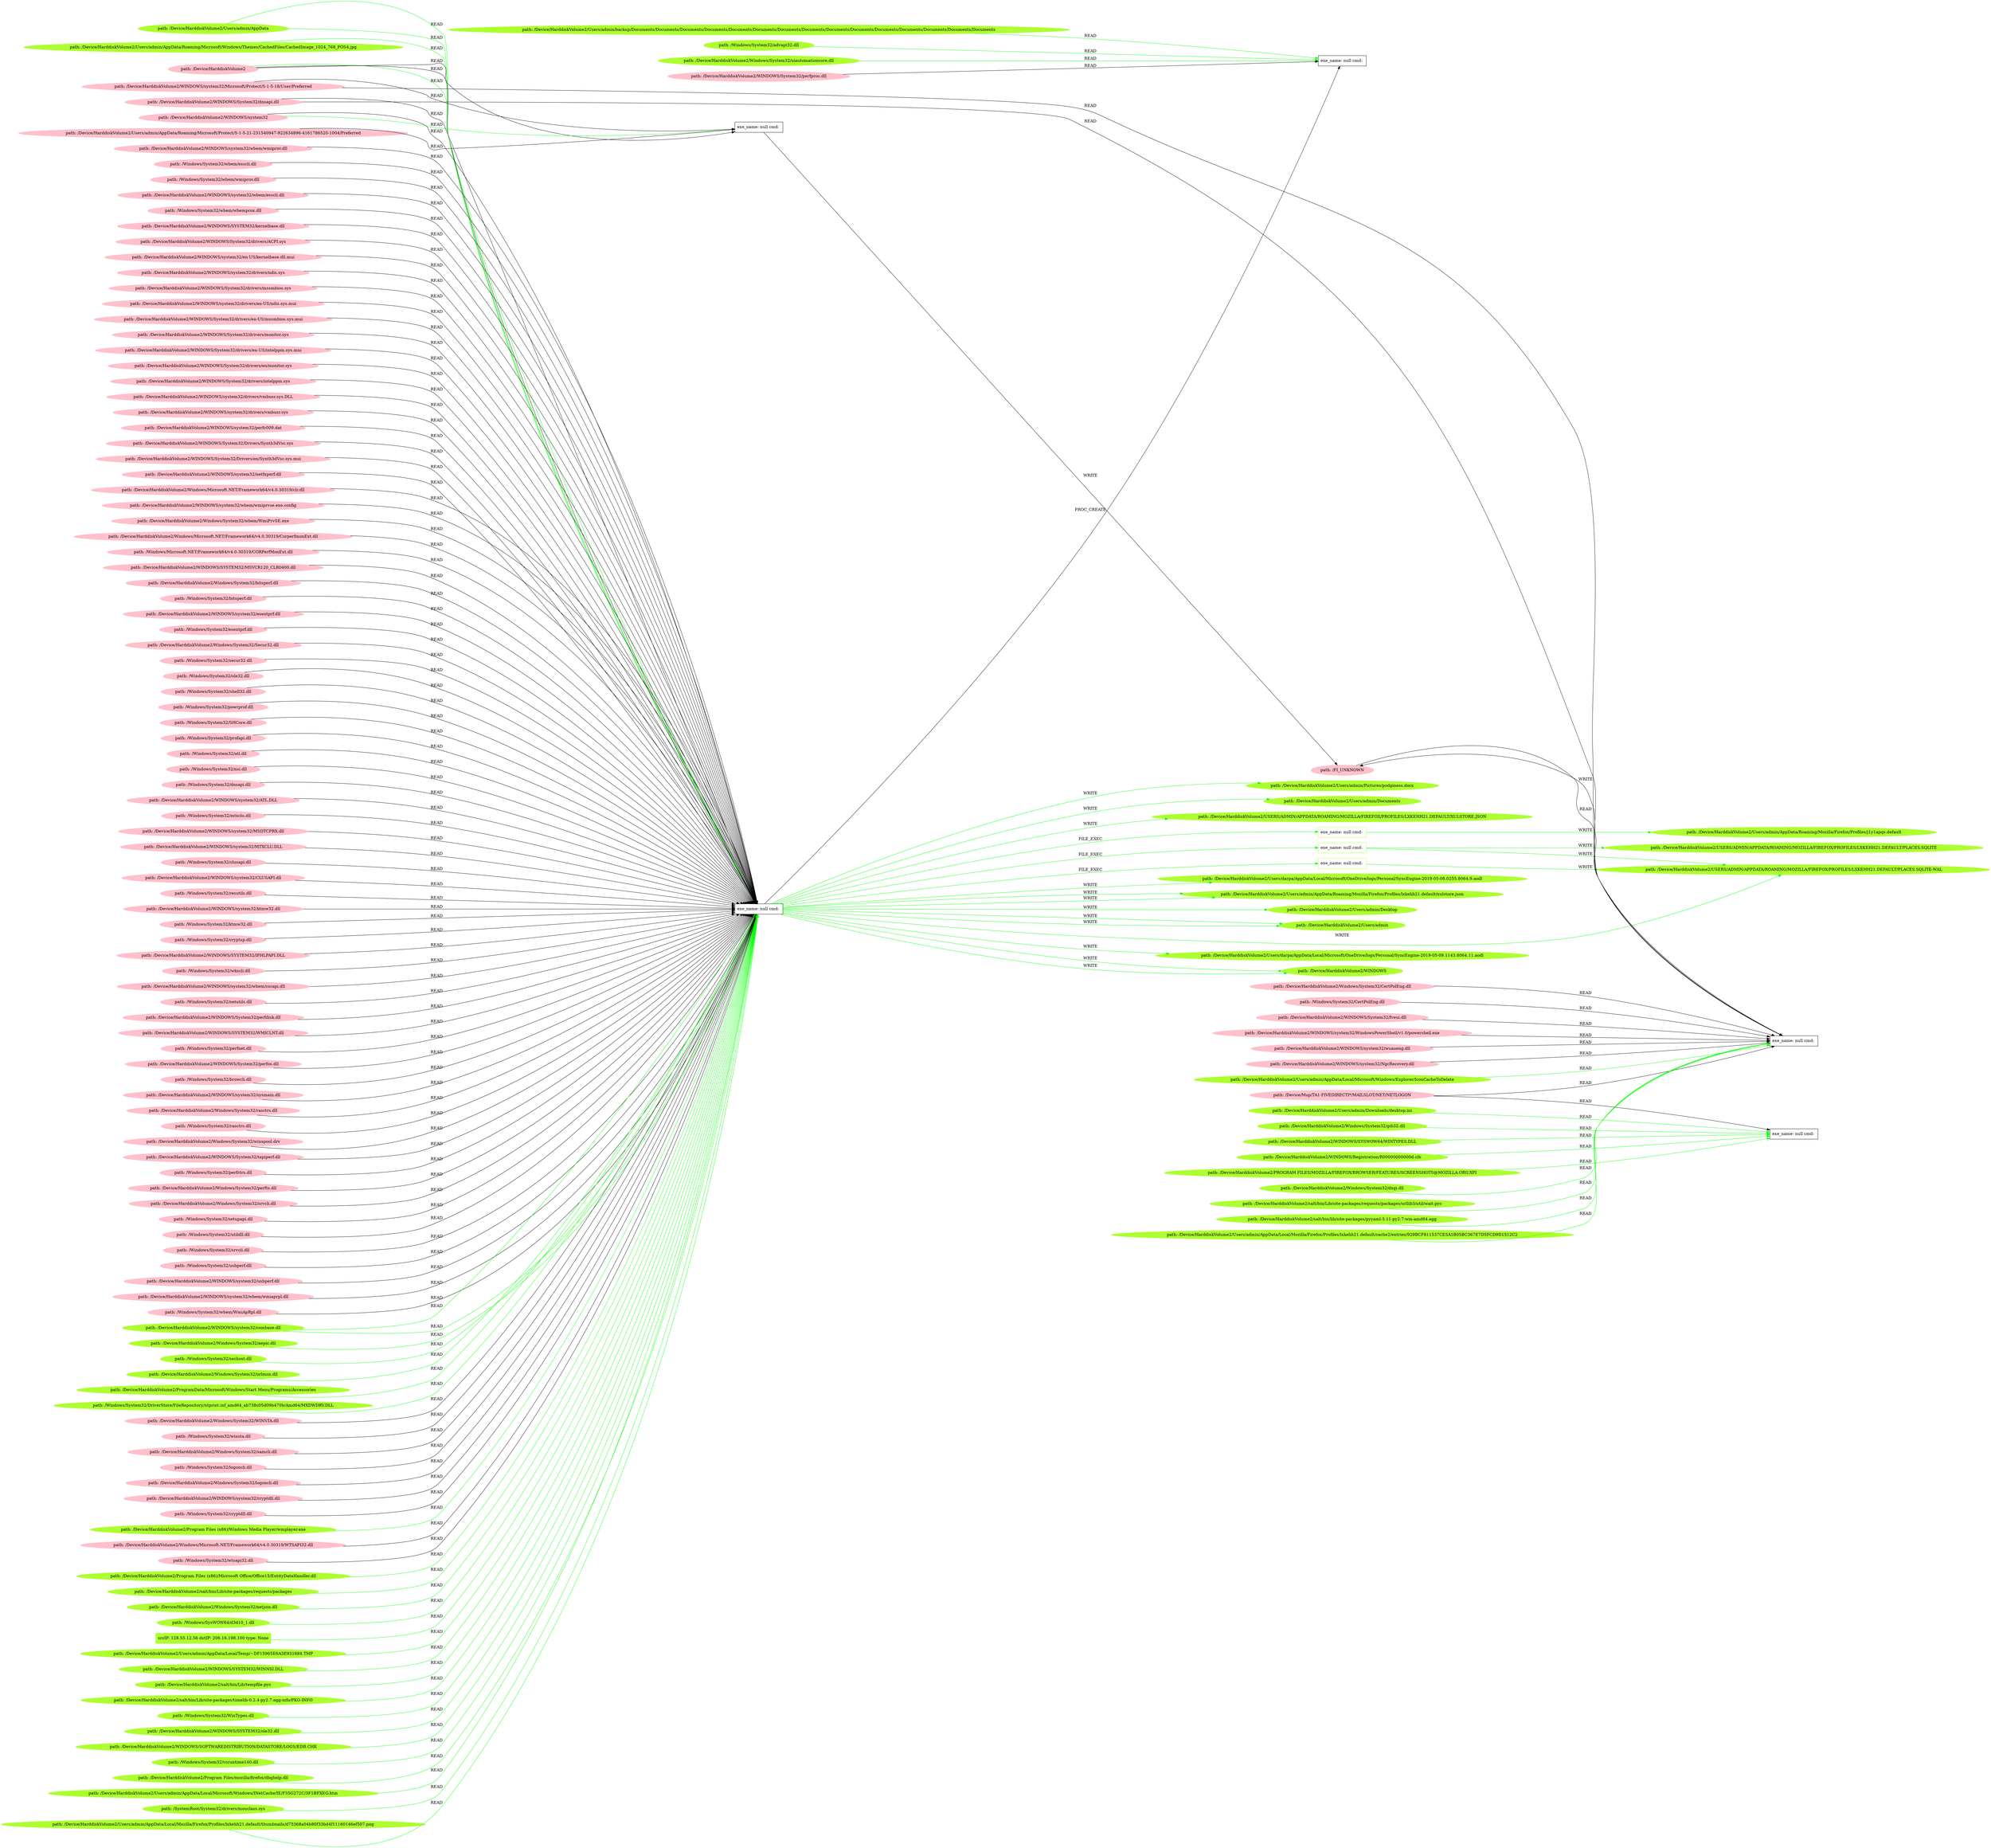 digraph {
	rankdir=LR
	32 [label="exe_name: null cmd: " color=black shape=box style=solid]
	210 [label="exe_name: null cmd: " color=greenyellow shape=box style=solid]
	32 -> 210 [label=FILE_EXEC color=green]
	32 [label="exe_name: null cmd: " color=black shape=box style=solid]
	231 [label="exe_name: null cmd: " color=greenyellow shape=box style=solid]
	32 -> 231 [label=FILE_EXEC color=green]
	32 [label="exe_name: null cmd: " color=black shape=box style=solid]
	238 [label="exe_name: null cmd: " color=greenyellow shape=box style=solid]
	32 -> 238 [label=FILE_EXEC color=green]
	205 [label="path: /Device/HarddiskVolume2/Users/admin/AppData" color=greenyellow shape=oval style=filled]
	32 [label="exe_name: null cmd: " color=black shape=box style=solid]
	205 -> 32 [label=READ color=green]
	230 [label="path: /Device/HarddiskVolume2/Users/admin/AppData/Roaming/Microsoft/Windows/Themes/CachedFiles/CachedImage_1024_768_POS4.jpg" color=greenyellow shape=oval style=filled]
	32 [label="exe_name: null cmd: " color=black shape=box style=solid]
	230 -> 32 [label=READ color=green]
	188 [label="path: /Device/HarddiskVolume2/Users/admin/Downloads/desktop.ini" color=greenyellow shape=oval style=filled]
	25 [label="exe_name: null cmd: " color=black shape=box style=solid]
	188 -> 25 [label=READ color=green]
	160 [label="path: /Device/HarddiskVolume2" color=pink shape=oval style=filled]
	23 [label="exe_name: null cmd: " color=black shape=box style=solid]
	160 -> 23 [label=READ color=black]
	154 [label="path: /Device/HarddiskVolume2/WINDOWS/system32/Microsoft/Protect/S-1-5-18/User/Preferred" color=pink shape=oval style=filled]
	23 [label="exe_name: null cmd: " color=black shape=box style=solid]
	154 -> 23 [label=READ color=black]
	190 [label="path: /Device/HarddiskVolume2/Windows/System32/gdi32.dll" color=greenyellow shape=oval style=filled]
	25 [label="exe_name: null cmd: " color=black shape=box style=solid]
	190 -> 25 [label=READ color=green]
	148 [label="path: /Device/HarddiskVolume2/WINDOWS/system32/wbem/wmiprov.dll" color=pink shape=oval style=filled]
	32 [label="exe_name: null cmd: " color=black shape=box style=solid]
	148 -> 32 [label=READ color=black]
	6 [label="path: /Windows/System32/wbem/esscli.dll" color=pink shape=oval style=filled]
	32 [label="exe_name: null cmd: " color=black shape=box style=solid]
	6 -> 32 [label=READ color=black]
	134 [label="path: /Windows/System32/wbem/wmiprov.dll" color=pink shape=oval style=filled]
	32 [label="exe_name: null cmd: " color=black shape=box style=solid]
	134 -> 32 [label=READ color=black]
	31 [label="path: /Device/HarddiskVolume2/WINDOWS/system32/wbem/esscli.dll" color=pink shape=oval style=filled]
	32 [label="exe_name: null cmd: " color=black shape=box style=solid]
	31 -> 32 [label=READ color=black]
	108 [label="path: /Windows/System32/wbem/wbemprox.dll" color=pink shape=oval style=filled]
	32 [label="exe_name: null cmd: " color=black shape=box style=solid]
	108 -> 32 [label=READ color=black]
	34 [label="path: /Device/HarddiskVolume2/WINDOWS/SYSTEM32/kernelbase.dll" color=pink shape=oval style=filled]
	32 [label="exe_name: null cmd: " color=black shape=box style=solid]
	34 -> 32 [label=READ color=black]
	124 [label="path: /Device/HarddiskVolume2/WINDOWS/System32/drivers/ACPI.sys" color=pink shape=oval style=filled]
	32 [label="exe_name: null cmd: " color=black shape=box style=solid]
	124 -> 32 [label=READ color=black]
	7 [label="path: /Device/HarddiskVolume2/WINDOWS/system32/en-US/kernelbase.dll.mui" color=pink shape=oval style=filled]
	32 [label="exe_name: null cmd: " color=black shape=box style=solid]
	7 -> 32 [label=READ color=black]
	15 [label="path: /Device/HarddiskVolume2/WINDOWS/system32/drivers/ndis.sys" color=pink shape=oval style=filled]
	32 [label="exe_name: null cmd: " color=black shape=box style=solid]
	15 -> 32 [label=READ color=black]
	33 [label="path: /Device/HarddiskVolume2/WINDOWS/System32/drivers/mssmbios.sys" color=pink shape=oval style=filled]
	32 [label="exe_name: null cmd: " color=black shape=box style=solid]
	33 -> 32 [label=READ color=black]
	149 [label="path: /Device/HarddiskVolume2/WINDOWS/system32/drivers/en-US/ndis.sys.mui" color=pink shape=oval style=filled]
	32 [label="exe_name: null cmd: " color=black shape=box style=solid]
	149 -> 32 [label=READ color=black]
	76 [label="path: /Device/HarddiskVolume2/WINDOWS/System32/drivers/en-US/mssmbios.sys.mui" color=pink shape=oval style=filled]
	32 [label="exe_name: null cmd: " color=black shape=box style=solid]
	76 -> 32 [label=READ color=black]
	17 [label="path: /Device/HarddiskVolume2/WINDOWS/System32/drivers/monitor.sys" color=pink shape=oval style=filled]
	32 [label="exe_name: null cmd: " color=black shape=box style=solid]
	17 -> 32 [label=READ color=black]
	36 [label="path: /Device/HarddiskVolume2/WINDOWS/System32/drivers/en-US/intelppm.sys.mui" color=pink shape=oval style=filled]
	32 [label="exe_name: null cmd: " color=black shape=box style=solid]
	36 -> 32 [label=READ color=black]
	65 [label="path: /Device/HarddiskVolume2/WINDOWS/System32/drivers/en/monitor.sys" color=pink shape=oval style=filled]
	32 [label="exe_name: null cmd: " color=black shape=box style=solid]
	65 -> 32 [label=READ color=black]
	70 [label="path: /Device/HarddiskVolume2/WINDOWS/System32/drivers/intelppm.sys" color=pink shape=oval style=filled]
	32 [label="exe_name: null cmd: " color=black shape=box style=solid]
	70 -> 32 [label=READ color=black]
	154 [label="path: /Device/HarddiskVolume2/WINDOWS/system32/Microsoft/Protect/S-1-5-18/User/Preferred" color=pink shape=oval style=filled]
	24 [label="exe_name: null cmd: " color=black shape=box style=solid]
	154 -> 24 [label=READ color=black]
	96 [label="path: /Device/HarddiskVolume2/WINDOWS/system32/drivers/vmbusr.sys.DLL" color=pink shape=oval style=filled]
	32 [label="exe_name: null cmd: " color=black shape=box style=solid]
	96 -> 32 [label=READ color=black]
	62 [label="path: /Device/HarddiskVolume2/WINDOWS/system32/drivers/vmbusr.sys" color=pink shape=oval style=filled]
	32 [label="exe_name: null cmd: " color=black shape=box style=solid]
	62 -> 32 [label=READ color=black]
	43 [label="path: /Device/HarddiskVolume2/WINDOWS/system32" color=pink shape=oval style=filled]
	32 [label="exe_name: null cmd: " color=black shape=box style=solid]
	43 -> 32 [label=READ color=black]
	131 [label="path: /Device/HarddiskVolume2/WINDOWS/system32/perfc009.dat" color=pink shape=oval style=filled]
	32 [label="exe_name: null cmd: " color=black shape=box style=solid]
	131 -> 32 [label=READ color=black]
	93 [label="path: /Device/HarddiskVolume2/WINDOWS/System32/Drivers/Synth3dVsc.sys" color=pink shape=oval style=filled]
	32 [label="exe_name: null cmd: " color=black shape=box style=solid]
	93 -> 32 [label=READ color=black]
	133 [label="path: /Device/HarddiskVolume2/WINDOWS/System32/Drivers/en/Synth3dVsc.sys.mui" color=pink shape=oval style=filled]
	32 [label="exe_name: null cmd: " color=black shape=box style=solid]
	133 -> 32 [label=READ color=black]
	107 [label="path: /Device/HarddiskVolume2/WINDOWS/system32/netfxperf.dll" color=pink shape=oval style=filled]
	32 [label="exe_name: null cmd: " color=black shape=box style=solid]
	107 -> 32 [label=READ color=black]
	5 [label="path: /Device/HarddiskVolume2/Windows/Microsoft.NET/Framework64/v4.0.30319/clr.dll" color=pink shape=oval style=filled]
	32 [label="exe_name: null cmd: " color=black shape=box style=solid]
	5 -> 32 [label=READ color=black]
	13 [label="path: /Device/HarddiskVolume2/WINDOWS/system32/wbem/wmiprvse.exe.config" color=pink shape=oval style=filled]
	32 [label="exe_name: null cmd: " color=black shape=box style=solid]
	13 -> 32 [label=READ color=black]
	74 [label="path: /Device/HarddiskVolume2/Windows/System32/wbem/WmiPrvSE.exe" color=pink shape=oval style=filled]
	32 [label="exe_name: null cmd: " color=black shape=box style=solid]
	74 -> 32 [label=READ color=black]
	115 [label="path: /Device/HarddiskVolume2/Windows/Microsoft.NET/Framework64/v4.0.30319/CorperfmonExt.dll" color=pink shape=oval style=filled]
	32 [label="exe_name: null cmd: " color=black shape=box style=solid]
	115 -> 32 [label=READ color=black]
	50 [label="path: /Windows/Microsoft.NET/Framework64/v4.0.30319/CORPerfMonExt.dll" color=pink shape=oval style=filled]
	32 [label="exe_name: null cmd: " color=black shape=box style=solid]
	50 -> 32 [label=READ color=black]
	75 [label="path: /Device/HarddiskVolume2/WINDOWS/SYSTEM32/MSVCR120_CLR0400.dll" color=pink shape=oval style=filled]
	32 [label="exe_name: null cmd: " color=black shape=box style=solid]
	75 -> 32 [label=READ color=black]
	84 [label="path: /Device/HarddiskVolume2/Windows/System32/bitsperf.dll" color=pink shape=oval style=filled]
	32 [label="exe_name: null cmd: " color=black shape=box style=solid]
	84 -> 32 [label=READ color=black]
	2 [label="path: /Windows/System32/bitsperf.dll" color=pink shape=oval style=filled]
	32 [label="exe_name: null cmd: " color=black shape=box style=solid]
	2 -> 32 [label=READ color=black]
	4 [label="path: /Device/HarddiskVolume2/WINDOWS/system32/esentprf.dll" color=pink shape=oval style=filled]
	32 [label="exe_name: null cmd: " color=black shape=box style=solid]
	4 -> 32 [label=READ color=black]
	40 [label="path: /Windows/System32/esentprf.dll" color=pink shape=oval style=filled]
	32 [label="exe_name: null cmd: " color=black shape=box style=solid]
	40 -> 32 [label=READ color=black]
	88 [label="path: /Device/HarddiskVolume2/Windows/System32/Secur32.dll" color=pink shape=oval style=filled]
	32 [label="exe_name: null cmd: " color=black shape=box style=solid]
	88 -> 32 [label=READ color=black]
	128 [label="path: /Windows/System32/secur32.dll" color=pink shape=oval style=filled]
	32 [label="exe_name: null cmd: " color=black shape=box style=solid]
	128 -> 32 [label=READ color=black]
	66 [label="path: /Windows/System32/ole32.dll" color=pink shape=oval style=filled]
	32 [label="exe_name: null cmd: " color=black shape=box style=solid]
	66 -> 32 [label=READ color=black]
	85 [label="path: /Windows/System32/shell32.dll" color=pink shape=oval style=filled]
	32 [label="exe_name: null cmd: " color=black shape=box style=solid]
	85 -> 32 [label=READ color=black]
	113 [label="path: /Windows/System32/powrprof.dll" color=pink shape=oval style=filled]
	32 [label="exe_name: null cmd: " color=black shape=box style=solid]
	113 -> 32 [label=READ color=black]
	78 [label="path: /Windows/System32/SHCore.dll" color=pink shape=oval style=filled]
	32 [label="exe_name: null cmd: " color=black shape=box style=solid]
	78 -> 32 [label=READ color=black]
	103 [label="path: /Windows/System32/profapi.dll" color=pink shape=oval style=filled]
	32 [label="exe_name: null cmd: " color=black shape=box style=solid]
	103 -> 32 [label=READ color=black]
	150 [label="path: /Device/HarddiskVolume2/WINDOWS/System32/dnsapi.dll" color=pink shape=oval style=filled]
	32 [label="exe_name: null cmd: " color=black shape=box style=solid]
	150 -> 32 [label=READ color=black]
	11 [label="path: /Windows/System32/atl.dll" color=pink shape=oval style=filled]
	32 [label="exe_name: null cmd: " color=black shape=box style=solid]
	11 -> 32 [label=READ color=black]
	142 [label="path: /Windows/System32/nsi.dll" color=pink shape=oval style=filled]
	32 [label="exe_name: null cmd: " color=black shape=box style=solid]
	142 -> 32 [label=READ color=black]
	44 [label="path: /Windows/System32/dnsapi.dll" color=pink shape=oval style=filled]
	32 [label="exe_name: null cmd: " color=black shape=box style=solid]
	44 -> 32 [label=READ color=black]
	81 [label="path: /Device/HarddiskVolume2/WINDOWS/system32/ATL.DLL" color=pink shape=oval style=filled]
	32 [label="exe_name: null cmd: " color=black shape=box style=solid]
	81 -> 32 [label=READ color=black]
	67 [label="path: /Windows/System32/mtxclu.dll" color=pink shape=oval style=filled]
	32 [label="exe_name: null cmd: " color=black shape=box style=solid]
	67 -> 32 [label=READ color=black]
	102 [label="path: /Device/HarddiskVolume2/WINDOWS/system32/MSDTCPRX.dll" color=pink shape=oval style=filled]
	32 [label="exe_name: null cmd: " color=black shape=box style=solid]
	102 -> 32 [label=READ color=black]
	106 [label="path: /Device/HarddiskVolume2/WINDOWS/system32/MTXCLU.DLL" color=pink shape=oval style=filled]
	32 [label="exe_name: null cmd: " color=black shape=box style=solid]
	106 -> 32 [label=READ color=black]
	26 [label="path: /Windows/System32/clusapi.dll" color=pink shape=oval style=filled]
	32 [label="exe_name: null cmd: " color=black shape=box style=solid]
	26 -> 32 [label=READ color=black]
	132 [label="path: /Device/HarddiskVolume2/WINDOWS/system32/CLUSAPI.dll" color=pink shape=oval style=filled]
	32 [label="exe_name: null cmd: " color=black shape=box style=solid]
	132 -> 32 [label=READ color=black]
	30 [label="path: /Windows/System32/resutils.dll" color=pink shape=oval style=filled]
	32 [label="exe_name: null cmd: " color=black shape=box style=solid]
	30 -> 32 [label=READ color=black]
	64 [label="path: /Device/HarddiskVolume2/WINDOWS/system32/ktmw32.dll" color=pink shape=oval style=filled]
	32 [label="exe_name: null cmd: " color=black shape=box style=solid]
	64 -> 32 [label=READ color=black]
	54 [label="path: /Windows/System32/ktmw32.dll" color=pink shape=oval style=filled]
	32 [label="exe_name: null cmd: " color=black shape=box style=solid]
	54 -> 32 [label=READ color=black]
	83 [label="path: /Windows/System32/cryptsp.dll" color=pink shape=oval style=filled]
	32 [label="exe_name: null cmd: " color=black shape=box style=solid]
	83 -> 32 [label=READ color=black]
	137 [label="path: /Device/HarddiskVolume2/WINDOWS/SYSTEM32/IPHLPAPI.DLL" color=pink shape=oval style=filled]
	32 [label="exe_name: null cmd: " color=black shape=box style=solid]
	137 -> 32 [label=READ color=black]
	166 [label="path: /Windows/System32/wkscli.dll" color=pink shape=oval style=filled]
	32 [label="exe_name: null cmd: " color=black shape=box style=solid]
	166 -> 32 [label=READ color=black]
	144 [label="path: /Device/HarddiskVolume2/WINDOWS/system32/wbem/cscapi.dll" color=pink shape=oval style=filled]
	32 [label="exe_name: null cmd: " color=black shape=box style=solid]
	144 -> 32 [label=READ color=black]
	147 [label="path: /Windows/System32/netutils.dll" color=pink shape=oval style=filled]
	32 [label="exe_name: null cmd: " color=black shape=box style=solid]
	147 -> 32 [label=READ color=black]
	60 [label="path: /Device/HarddiskVolume2/WINDOWS/System32/perfdisk.dll" color=pink shape=oval style=filled]
	32 [label="exe_name: null cmd: " color=black shape=box style=solid]
	60 -> 32 [label=READ color=black]
	135 [label="path: /Device/HarddiskVolume2/WINDOWS/SYSTEM32/WMICLNT.dll" color=pink shape=oval style=filled]
	32 [label="exe_name: null cmd: " color=black shape=box style=solid]
	135 -> 32 [label=READ color=black]
	160 [label="path: /Device/HarddiskVolume2" color=pink shape=oval style=filled]
	32 [label="exe_name: null cmd: " color=black shape=box style=solid]
	160 -> 32 [label=READ color=black]
	51 [label="path: /Windows/System32/perfnet.dll" color=pink shape=oval style=filled]
	32 [label="exe_name: null cmd: " color=black shape=box style=solid]
	51 -> 32 [label=READ color=black]
	48 [label="path: /Device/HarddiskVolume2/WINDOWS/System32/perfos.dll" color=pink shape=oval style=filled]
	32 [label="exe_name: null cmd: " color=black shape=box style=solid]
	48 -> 32 [label=READ color=black]
	109 [label="path: /Windows/System32/browcli.dll" color=pink shape=oval style=filled]
	32 [label="exe_name: null cmd: " color=black shape=box style=solid]
	109 -> 32 [label=READ color=black]
	123 [label="path: /Device/HarddiskVolume2/WINDOWS/system32/sysmain.dll" color=pink shape=oval style=filled]
	32 [label="exe_name: null cmd: " color=black shape=box style=solid]
	123 -> 32 [label=READ color=black]
	22 [label="path: /Device/HarddiskVolume2/Windows/System32/rasctrs.dll" color=pink shape=oval style=filled]
	32 [label="exe_name: null cmd: " color=black shape=box style=solid]
	22 -> 32 [label=READ color=black]
	56 [label="path: /Windows/System32/rasctrs.dll" color=pink shape=oval style=filled]
	32 [label="exe_name: null cmd: " color=black shape=box style=solid]
	56 -> 32 [label=READ color=black]
	105 [label="path: /Device/HarddiskVolume2/Windows/System32/winspool.drv" color=pink shape=oval style=filled]
	32 [label="exe_name: null cmd: " color=black shape=box style=solid]
	105 -> 32 [label=READ color=black]
	101 [label="path: /Device/HarddiskVolume2/WINDOWS/System32/tapiperf.dll" color=pink shape=oval style=filled]
	32 [label="exe_name: null cmd: " color=black shape=box style=solid]
	101 -> 32 [label=READ color=black]
	145 [label="path: /Windows/System32/perfctrs.dll" color=pink shape=oval style=filled]
	32 [label="exe_name: null cmd: " color=black shape=box style=solid]
	145 -> 32 [label=READ color=black]
	77 [label="path: /Device/HarddiskVolume2/Windows/System32/perfts.dll" color=pink shape=oval style=filled]
	32 [label="exe_name: null cmd: " color=black shape=box style=solid]
	77 -> 32 [label=READ color=black]
	3 [label="path: /Device/HarddiskVolume2/Windows/System32/srvcli.dll" color=pink shape=oval style=filled]
	32 [label="exe_name: null cmd: " color=black shape=box style=solid]
	3 -> 32 [label=READ color=black]
	125 [label="path: /Windows/System32/setupapi.dll" color=pink shape=oval style=filled]
	32 [label="exe_name: null cmd: " color=black shape=box style=solid]
	125 -> 32 [label=READ color=black]
	104 [label="path: /Windows/System32/utildll.dll" color=pink shape=oval style=filled]
	32 [label="exe_name: null cmd: " color=black shape=box style=solid]
	104 -> 32 [label=READ color=black]
	98 [label="path: /Windows/System32/srvcli.dll" color=pink shape=oval style=filled]
	32 [label="exe_name: null cmd: " color=black shape=box style=solid]
	98 -> 32 [label=READ color=black]
	122 [label="path: /Windows/System32/usbperf.dll" color=pink shape=oval style=filled]
	32 [label="exe_name: null cmd: " color=black shape=box style=solid]
	122 -> 32 [label=READ color=black]
	63 [label="path: /Device/HarddiskVolume2/WINDOWS/system32/usbperf.dll" color=pink shape=oval style=filled]
	32 [label="exe_name: null cmd: " color=black shape=box style=solid]
	63 -> 32 [label=READ color=black]
	141 [label="path: /Device/HarddiskVolume2/WINDOWS/system32/wbem/wmiaprpl.dll" color=pink shape=oval style=filled]
	32 [label="exe_name: null cmd: " color=black shape=box style=solid]
	141 -> 32 [label=READ color=black]
	100 [label="path: /Windows/System32/wbem/WmiApRpl.dll" color=pink shape=oval style=filled]
	32 [label="exe_name: null cmd: " color=black shape=box style=solid]
	100 -> 32 [label=READ color=black]
	241 [label="path: /Device/HarddiskVolume2/Users/admin/backup/Documents/Documents/Documents/Documents/Documents/Documents/Documents/Documents/Documents/Documents/Documents/Documents/Documents/Documents/Documents" color=greenyellow shape=oval style=filled]
	0 [label="exe_name: null cmd: " color=black shape=box style=solid]
	241 -> 0 [label=READ color=green]
	43 [label="path: /Device/HarddiskVolume2/WINDOWS/system32" color=pink shape=oval style=filled]
	23 [label="exe_name: null cmd: " color=black shape=box style=solid]
	43 -> 23 [label=READ color=green]
	223 [label="path: /Device/HarddiskVolume2/WINDOWS/system32/combase.dll" color=greenyellow shape=oval style=filled]
	32 [label="exe_name: null cmd: " color=black shape=box style=solid]
	223 -> 32 [label=READ color=green]
	205 [label="path: /Device/HarddiskVolume2/Users/admin/AppData" color=greenyellow shape=oval style=filled]
	32 [label="exe_name: null cmd: " color=black shape=box style=solid]
	205 -> 32 [label=READ color=green]
	200 [label="path: /Device/HarddiskVolume2/Windows/System32/aepic.dll" color=greenyellow shape=oval style=filled]
	32 [label="exe_name: null cmd: " color=black shape=box style=solid]
	200 -> 32 [label=READ color=green]
	207 [label="path: /Windows/System32/sechost.dll" color=greenyellow shape=oval style=filled]
	32 [label="exe_name: null cmd: " color=black shape=box style=solid]
	207 -> 32 [label=READ color=green]
	240 [label="path: /Windows/System32/advapi32.dll" color=greenyellow shape=oval style=filled]
	0 [label="exe_name: null cmd: " color=black shape=box style=solid]
	240 -> 0 [label=READ color=green]
	225 [label="path: /Device/HarddiskVolume2/Windows/System32/urlmon.dll" color=greenyellow shape=oval style=filled]
	32 [label="exe_name: null cmd: " color=black shape=box style=solid]
	225 -> 32 [label=READ color=green]
	219 [label="path: /Device/HarddiskVolume2/ProgramData/Microsoft/Windows/Start Menu/Programs/Accessories" color=greenyellow shape=oval style=filled]
	32 [label="exe_name: null cmd: " color=black shape=box style=solid]
	219 -> 32 [label=READ color=green]
	212 [label="path: /Windows/System32/DriverStore/FileRepository/ntprint.inf_amd64_ab738c05d09b470b/Amd64/MXDWDRV.DLL" color=greenyellow shape=oval style=filled]
	32 [label="exe_name: null cmd: " color=black shape=box style=solid]
	212 -> 32 [label=READ color=green]
	72 [label="path: /Device/HarddiskVolume2/Windows/System32/CertPolEng.dll" color=pink shape=oval style=filled]
	24 [label="exe_name: null cmd: " color=black shape=box style=solid]
	72 -> 24 [label=READ color=black]
	73 [label="path: /Windows/System32/CertPolEng.dll" color=pink shape=oval style=filled]
	24 [label="exe_name: null cmd: " color=black shape=box style=solid]
	73 -> 24 [label=READ color=black]
	150 [label="path: /Device/HarddiskVolume2/WINDOWS/System32/dnsapi.dll" color=pink shape=oval style=filled]
	24 [label="exe_name: null cmd: " color=black shape=box style=solid]
	150 -> 24 [label=READ color=black]
	71 [label="path: /Device/HarddiskVolume2/WINDOWS/System32/fveui.dll" color=pink shape=oval style=filled]
	24 [label="exe_name: null cmd: " color=black shape=box style=solid]
	71 -> 24 [label=READ color=black]
	114 [label="path: /Device/HarddiskVolume2/WINDOWS/system32/WindowsPowerShell/v1.0/powershell.exe" color=pink shape=oval style=filled]
	24 [label="exe_name: null cmd: " color=black shape=box style=solid]
	114 -> 24 [label=READ color=black]
	68 [label="path: /Device/HarddiskVolume2/WINDOWS/system32/wuaueng.dll" color=pink shape=oval style=filled]
	24 [label="exe_name: null cmd: " color=black shape=box style=solid]
	68 -> 24 [label=READ color=black]
	119 [label="path: /Device/HarddiskVolume2/WINDOWS/system32/NgcRecovery.dll" color=pink shape=oval style=filled]
	24 [label="exe_name: null cmd: " color=black shape=box style=solid]
	119 -> 24 [label=READ color=black]
	183 [label="path: /Device/HarddiskVolume2/Users/admin/AppData/Local/Microsoft/Windows/Explorer/IconCacheToDelete" color=greenyellow shape=oval style=filled]
	24 [label="exe_name: null cmd: " color=black shape=box style=solid]
	183 -> 24 [label=READ color=green]
	24 [label="exe_name: null cmd: " color=black shape=box style=solid]
	170 [label="path: /FI_UNKNOWN" color=pink shape=oval style=filled]
	24 -> 170 [label=WRITE color=black]
	157 [label="path: /Device/Mup/TA1-FIVEDIRECTI*/MAILSLOT/NET/NETLOGON" color=pink shape=oval style=filled]
	24 [label="exe_name: null cmd: " color=black shape=box style=solid]
	157 -> 24 [label=READ color=black]
	170 [label="path: /FI_UNKNOWN" color=pink shape=oval style=filled]
	24 [label="exe_name: null cmd: " color=black shape=box style=solid]
	170 -> 24 [label=READ color=black]
	10 [label="path: /Device/HarddiskVolume2/Windows/System32/WINSTA.dll" color=pink shape=oval style=filled]
	32 [label="exe_name: null cmd: " color=black shape=box style=solid]
	10 -> 32 [label=READ color=black]
	52 [label="path: /Windows/System32/winsta.dll" color=pink shape=oval style=filled]
	32 [label="exe_name: null cmd: " color=black shape=box style=solid]
	52 -> 32 [label=READ color=black]
	12 [label="path: /Device/HarddiskVolume2/Windows/System32/samcli.dll" color=pink shape=oval style=filled]
	32 [label="exe_name: null cmd: " color=black shape=box style=solid]
	12 -> 32 [label=READ color=black]
	91 [label="path: /Windows/System32/logoncli.dll" color=pink shape=oval style=filled]
	32 [label="exe_name: null cmd: " color=black shape=box style=solid]
	91 -> 32 [label=READ color=black]
	55 [label="path: /Device/HarddiskVolume2/Windows/System32/logoncli.dll" color=pink shape=oval style=filled]
	32 [label="exe_name: null cmd: " color=black shape=box style=solid]
	55 -> 32 [label=READ color=black]
	19 [label="path: /Device/HarddiskVolume2/WINDOWS/system32/cryptdll.dll" color=pink shape=oval style=filled]
	32 [label="exe_name: null cmd: " color=black shape=box style=solid]
	19 -> 32 [label=READ color=black]
	146 [label="path: /Windows/System32/cryptdll.dll" color=pink shape=oval style=filled]
	32 [label="exe_name: null cmd: " color=black shape=box style=solid]
	146 -> 32 [label=READ color=black]
	153 [label="path: /Device/HarddiskVolume2/Users/admin/AppData/Roaming/Microsoft/Protect/S-1-5-21-231540947-922634896-4161786520-1004/Preferred" color=pink shape=oval style=filled]
	23 [label="exe_name: null cmd: " color=black shape=box style=solid]
	153 -> 23 [label=READ color=black]
	242 [label="path: /Device/HarddiskVolume2/Windows/System32/uiautomationcore.dll" color=greenyellow shape=oval style=filled]
	0 [label="exe_name: null cmd: " color=black shape=box style=solid]
	242 -> 0 [label=READ color=green]
	157 [label="path: /Device/Mup/TA1-FIVEDIRECTI*/MAILSLOT/NET/NETLOGON" color=pink shape=oval style=filled]
	25 [label="exe_name: null cmd: " color=black shape=box style=solid]
	157 -> 25 [label=READ color=black]
	160 [label="path: /Device/HarddiskVolume2" color=pink shape=oval style=filled]
	32 [label="exe_name: null cmd: " color=black shape=box style=solid]
	160 -> 32 [label=READ color=green]
	186 [label="path: /Device/HarddiskVolume2/WINDOWS/SYSWOW64/WINTYPES.DLL" color=greenyellow shape=oval style=filled]
	25 [label="exe_name: null cmd: " color=black shape=box style=solid]
	186 -> 25 [label=READ color=green]
	23 [label="exe_name: null cmd: " color=black shape=box style=solid]
	170 [label="path: /FI_UNKNOWN" color=pink shape=oval style=filled]
	23 -> 170 [label=WRITE color=black]
	199 [label="path: /Device/HarddiskVolume2/Program Files (x86)/Windows Media Player/wmplayer.exe" color=greenyellow shape=oval style=filled]
	32 [label="exe_name: null cmd: " color=black shape=box style=solid]
	199 -> 32 [label=READ color=green]
	110 [label="path: /Device/HarddiskVolume2/Windows/Microsoft.NET/Framework64/v4.0.30319/WTSAPI32.dll" color=pink shape=oval style=filled]
	32 [label="exe_name: null cmd: " color=black shape=box style=solid]
	110 -> 32 [label=READ color=black]
	87 [label="path: /Windows/System32/wtsapi32.dll" color=pink shape=oval style=filled]
	32 [label="exe_name: null cmd: " color=black shape=box style=solid]
	87 -> 32 [label=READ color=black]
	32 [label="exe_name: null cmd: " color=black shape=box style=solid]
	0 [label="exe_name: null cmd: " color=black shape=box style=solid]
	32 -> 0 [label=PROC_CREATE color=black]
	215 [label="path: /Device/HarddiskVolume2/Program Files (x86)/Microsoft Office/Office15/EntityDataHandler.dll" color=greenyellow shape=oval style=filled]
	32 [label="exe_name: null cmd: " color=black shape=box style=solid]
	215 -> 32 [label=READ color=green]
	177 [label="path: /Device/HarddiskVolume2/WINDOWS/System32/perfproc.dll" color=pink shape=oval style=filled]
	0 [label="exe_name: null cmd: " color=black shape=box style=solid]
	177 -> 0 [label=READ color=black]
	192 [label="path: /Device/HarddiskVolume2/salt/bin/Lib/site-packages/requests/packages" color=greenyellow shape=oval style=filled]
	32 [label="exe_name: null cmd: " color=black shape=box style=solid]
	192 -> 32 [label=READ color=green]
	182 [label="path: /Device/HarddiskVolume2/Windows/System32/dxgi.dll" color=greenyellow shape=oval style=filled]
	24 [label="exe_name: null cmd: " color=black shape=box style=solid]
	182 -> 24 [label=READ color=green]
	201 [label="path: /Device/HarddiskVolume2/Windows/System32/netjoin.dll" color=greenyellow shape=oval style=filled]
	32 [label="exe_name: null cmd: " color=black shape=box style=solid]
	201 -> 32 [label=READ color=green]
	185 [label="path: /Device/HarddiskVolume2/salt/bin/Lib/site-packages/requests/packages/urllib3/util/wait.pyc" color=greenyellow shape=oval style=filled]
	24 [label="exe_name: null cmd: " color=black shape=box style=solid]
	185 -> 24 [label=READ color=green]
	216 [label="path: /Windows/SysWOW64/d3d10_1.dll" color=greenyellow shape=oval style=filled]
	32 [label="exe_name: null cmd: " color=black shape=box style=solid]
	216 -> 32 [label=READ color=green]
	187 [label="path: /Device/HarddiskVolume2/WINDOWS/Registration/R00000000000d.clb" color=greenyellow shape=oval style=filled]
	25 [label="exe_name: null cmd: " color=black shape=box style=solid]
	187 -> 25 [label=READ color=green]
	223 [label="path: /Device/HarddiskVolume2/WINDOWS/system32/combase.dll" color=greenyellow shape=oval style=filled]
	32 [label="exe_name: null cmd: " color=black shape=box style=solid]
	223 -> 32 [label=READ color=green]
	32 [label="exe_name: null cmd: " color=black shape=box style=solid]
	208 [label="path: /Device/HarddiskVolume2/Users/darpa/AppData/Local/Microsoft/OneDrive/logs/Personal/SyncEngine-2019-05-08.0255.8064.9.aodl" color=greenyellow shape=oval style=filled]
	32 -> 208 [label=WRITE color=green]
	32 [label="exe_name: null cmd: " color=black shape=box style=solid]
	229 [label="path: /Device/HarddiskVolume2/Users/admin/Desktop" color=greenyellow shape=oval style=filled]
	32 -> 229 [label=WRITE color=green]
	206 [label="srcIP: 128.55.12.56 dstIP: 206.16.198.100 type: None" color=greenyellow shape=box style=filled]
	32 [label="exe_name: null cmd: " color=black shape=box style=solid]
	206 -> 32 [label=READ color=green]
	213 [label="path: /Device/HarddiskVolume2/Users/admin/AppData/Local/Temp/~DF15965E6A3E931684.TMP" color=greenyellow shape=oval style=filled]
	32 [label="exe_name: null cmd: " color=black shape=box style=solid]
	213 -> 32 [label=READ color=green]
	32 [label="exe_name: null cmd: " color=black shape=box style=solid]
	202 [label="path: /Device/HarddiskVolume2/Users/admin" color=greenyellow shape=oval style=filled]
	32 -> 202 [label=WRITE color=green]
	238 [label="exe_name: null cmd: " color=greenyellow shape=box style=solid]
	218 [label="path: /Device/HarddiskVolume2/USERS/ADMIN/APPDATA/ROAMING/MOZILLA/FIREFOX/PROFILES/LXKEHH21.DEFAULT/PLACES.SQLITE-WAL" color=greenyellow shape=oval style=filled]
	238 -> 218 [label=WRITE color=green]
	32 [label="exe_name: null cmd: " color=black shape=box style=solid]
	194 [label="path: /Device/HarddiskVolume2/Users/darpa/AppData/Local/Microsoft/OneDrive/logs/Personal/SyncEngine-2019-05-09.1143.8064.11.aodl" color=greenyellow shape=oval style=filled]
	32 -> 194 [label=WRITE color=green]
	224 [label="path: /Device/HarddiskVolume2/WINDOWS/SYSTEM32/WINNSI.DLL" color=greenyellow shape=oval style=filled]
	32 [label="exe_name: null cmd: " color=black shape=box style=solid]
	224 -> 32 [label=READ color=green]
	221 [label="path: /Device/HarddiskVolume2/salt/bin/Lib/tempfile.pyc" color=greenyellow shape=oval style=filled]
	32 [label="exe_name: null cmd: " color=black shape=box style=solid]
	221 -> 32 [label=READ color=green]
	235 [label="path: /Device/HarddiskVolume2/salt/bin/Lib/site-packages/timelib-0.2.4-py2.7.egg-info/PKG-INFO" color=greenyellow shape=oval style=filled]
	32 [label="exe_name: null cmd: " color=black shape=box style=solid]
	235 -> 32 [label=READ color=green]
	195 [label="path: /Windows/System32/WinTypes.dll" color=greenyellow shape=oval style=filled]
	32 [label="exe_name: null cmd: " color=black shape=box style=solid]
	195 -> 32 [label=READ color=green]
	32 [label="exe_name: null cmd: " color=black shape=box style=solid]
	203 [label="path: /Device/HarddiskVolume2/WINDOWS" color=greenyellow shape=oval style=filled]
	32 -> 203 [label=WRITE color=green]
	32 [label="exe_name: null cmd: " color=black shape=box style=solid]
	202 [label="path: /Device/HarddiskVolume2/Users/admin" color=greenyellow shape=oval style=filled]
	32 -> 202 [label=WRITE color=green]
	197 [label="path: /Device/HarddiskVolume2/WINDOWS/SYSTEM32/ole32.dll" color=greenyellow shape=oval style=filled]
	32 [label="exe_name: null cmd: " color=black shape=box style=solid]
	197 -> 32 [label=READ color=green]
	226 [label="path: /Device/HarddiskVolume2/WINDOWS/SOFTWAREDISTRIBUTION/DATASTORE/LOGS/EDB.CHK" color=greenyellow shape=oval style=filled]
	32 [label="exe_name: null cmd: " color=black shape=box style=solid]
	226 -> 32 [label=READ color=green]
	210 [label="exe_name: null cmd: " color=greenyellow shape=box style=solid]
	211 [label="path: /Device/HarddiskVolume2/Users/admin/AppData/Roaming/Mozilla/Firefox/Profiles/j1y1apqs.default" color=greenyellow shape=oval style=filled]
	210 -> 211 [label=WRITE color=green]
	228 [label="path: /Windows/System32/vcruntime140.dll" color=greenyellow shape=oval style=filled]
	32 [label="exe_name: null cmd: " color=black shape=box style=solid]
	228 -> 32 [label=READ color=green]
	204 [label="path: /Device/HarddiskVolume2/Program Files/mozilla/firefox/dbghelp.dll" color=greenyellow shape=oval style=filled]
	32 [label="exe_name: null cmd: " color=black shape=box style=solid]
	204 -> 32 [label=READ color=green]
	32 [label="exe_name: null cmd: " color=black shape=box style=solid]
	193 [label="path: /Device/HarddiskVolume2/Users/admin/AppData/Roaming/Mozilla/Firefox/Profiles/lxkehh21.default/xulstore.json" color=greenyellow shape=oval style=filled]
	32 -> 193 [label=WRITE color=green]
	191 [label="path: /Device/HarddiskVolume2/Users/admin/AppData/Local/Microsoft/Windows/INetCache/IE/F35G272C/3F1BFXEG.htm" color=greenyellow shape=oval style=filled]
	32 [label="exe_name: null cmd: " color=black shape=box style=solid]
	191 -> 32 [label=READ color=green]
	32 [label="exe_name: null cmd: " color=black shape=box style=solid]
	193 [label="path: /Device/HarddiskVolume2/Users/admin/AppData/Roaming/Mozilla/Firefox/Profiles/lxkehh21.default/xulstore.json" color=greenyellow shape=oval style=filled]
	32 -> 193 [label=WRITE color=green]
	32 [label="exe_name: null cmd: " color=black shape=box style=solid]
	196 [label="path: /Device/HarddiskVolume2/Users/admin/Pictures/podginess.docx" color=greenyellow shape=oval style=filled]
	32 -> 196 [label=WRITE color=green]
	32 [label="exe_name: null cmd: " color=black shape=box style=solid]
	218 [label="path: /Device/HarddiskVolume2/USERS/ADMIN/APPDATA/ROAMING/MOZILLA/FIREFOX/PROFILES/LXKEHH21.DEFAULT/PLACES.SQLITE-WAL" color=greenyellow shape=oval style=filled]
	32 -> 218 [label=WRITE color=green]
	32 [label="exe_name: null cmd: " color=black shape=box style=solid]
	203 [label="path: /Device/HarddiskVolume2/WINDOWS" color=greenyellow shape=oval style=filled]
	32 -> 203 [label=WRITE color=green]
	220 [label="path: /SystemRoot/System32/drivers/mouclass.sys" color=greenyellow shape=oval style=filled]
	32 [label="exe_name: null cmd: " color=black shape=box style=solid]
	220 -> 32 [label=READ color=green]
	227 [label="path: /Device/HarddiskVolume2/Users/admin/AppData/Local/Mozilla/Firefox/Profiles/lxkehh21.default/thumbnails/d75368a04b80f33bd4f11160146ef507.png" color=greenyellow shape=oval style=filled]
	32 [label="exe_name: null cmd: " color=black shape=box style=solid]
	227 -> 32 [label=READ color=green]
	184 [label="path: /Device/HarddiskVolume2/salt/bin/lib/site-packages/pyyaml-3.11-py2.7-win-amd64.egg" color=greenyellow shape=oval style=filled]
	24 [label="exe_name: null cmd: " color=black shape=box style=solid]
	184 -> 24 [label=READ color=green]
	231 [label="exe_name: null cmd: " color=greenyellow shape=box style=solid]
	218 [label="path: /Device/HarddiskVolume2/USERS/ADMIN/APPDATA/ROAMING/MOZILLA/FIREFOX/PROFILES/LXKEHH21.DEFAULT/PLACES.SQLITE-WAL" color=greenyellow shape=oval style=filled]
	231 -> 218 [label=WRITE color=green]
	231 [label="exe_name: null cmd: " color=greenyellow shape=box style=solid]
	233 [label="path: /Device/HarddiskVolume2/USERS/ADMIN/APPDATA/ROAMING/MOZILLA/FIREFOX/PROFILES/LXKEHH21.DEFAULT/PLACES.SQLITE" color=greenyellow shape=oval style=filled]
	231 -> 233 [label=WRITE color=green]
	32 [label="exe_name: null cmd: " color=black shape=box style=solid]
	214 [label="path: /Device/HarddiskVolume2/Users/admin/Documents" color=greenyellow shape=oval style=filled]
	32 -> 214 [label=WRITE color=green]
	181 [label="path: /Device/HarddiskVolume2/Users/admin/AppData/Local/Mozilla/Firefox/Profiles/lxkehh21.default/cache2/entries/929BCF811537CE5A1B05BC367E7D5FCD9D1512C2" color=greenyellow shape=oval style=filled]
	24 [label="exe_name: null cmd: " color=black shape=box style=solid]
	181 -> 24 [label=READ color=green]
	32 [label="exe_name: null cmd: " color=black shape=box style=solid]
	217 [label="path: /Device/HarddiskVolume2/USERS/ADMIN/APPDATA/ROAMING/MOZILLA/FIREFOX/PROFILES/LXKEHH21.DEFAULT/XULSTORE.JSON" color=greenyellow shape=oval style=filled]
	32 -> 217 [label=WRITE color=green]
	189 [label="path: /Device/HarddiskVolume2/PROGRAM FILES/MOZILLA/FIREFOX/BROWSER/FEATURES/SCREENSHOTS@MOZILLA.ORG.XPI" color=greenyellow shape=oval style=filled]
	25 [label="exe_name: null cmd: " color=black shape=box style=solid]
	189 -> 25 [label=READ color=green]
}
